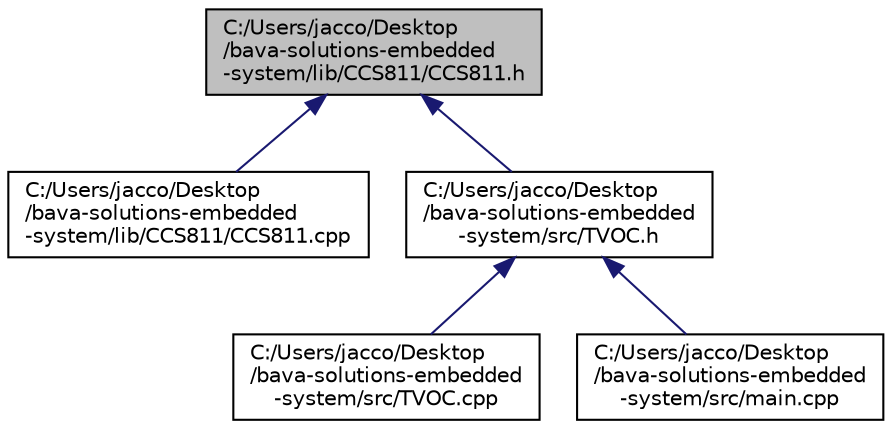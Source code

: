 digraph "C:/Users/jacco/Desktop/bava-solutions-embedded-system/lib/CCS811/CCS811.h"
{
 // LATEX_PDF_SIZE
  edge [fontname="Helvetica",fontsize="10",labelfontname="Helvetica",labelfontsize="10"];
  node [fontname="Helvetica",fontsize="10",shape=record];
  Node1 [label="C:/Users/jacco/Desktop\l/bava-solutions-embedded\l-system/lib/CCS811/CCS811.h",height=0.2,width=0.4,color="black", fillcolor="grey75", style="filled", fontcolor="black",tooltip=" "];
  Node1 -> Node2 [dir="back",color="midnightblue",fontsize="10",style="solid",fontname="Helvetica"];
  Node2 [label="C:/Users/jacco/Desktop\l/bava-solutions-embedded\l-system/lib/CCS811/CCS811.cpp",height=0.2,width=0.4,color="black", fillcolor="white", style="filled",URL="$_c_c_s811_8cpp.html",tooltip=" "];
  Node1 -> Node3 [dir="back",color="midnightblue",fontsize="10",style="solid",fontname="Helvetica"];
  Node3 [label="C:/Users/jacco/Desktop\l/bava-solutions-embedded\l-system/src/TVOC.h",height=0.2,width=0.4,color="black", fillcolor="white", style="filled",URL="$_t_v_o_c_8h.html",tooltip=" "];
  Node3 -> Node4 [dir="back",color="midnightblue",fontsize="10",style="solid",fontname="Helvetica"];
  Node4 [label="C:/Users/jacco/Desktop\l/bava-solutions-embedded\l-system/src/TVOC.cpp",height=0.2,width=0.4,color="black", fillcolor="white", style="filled",URL="$_t_v_o_c_8cpp.html",tooltip=" "];
  Node3 -> Node5 [dir="back",color="midnightblue",fontsize="10",style="solid",fontname="Helvetica"];
  Node5 [label="C:/Users/jacco/Desktop\l/bava-solutions-embedded\l-system/src/main.cpp",height=0.2,width=0.4,color="black", fillcolor="white", style="filled",URL="$main_8cpp.html",tooltip=" "];
}
